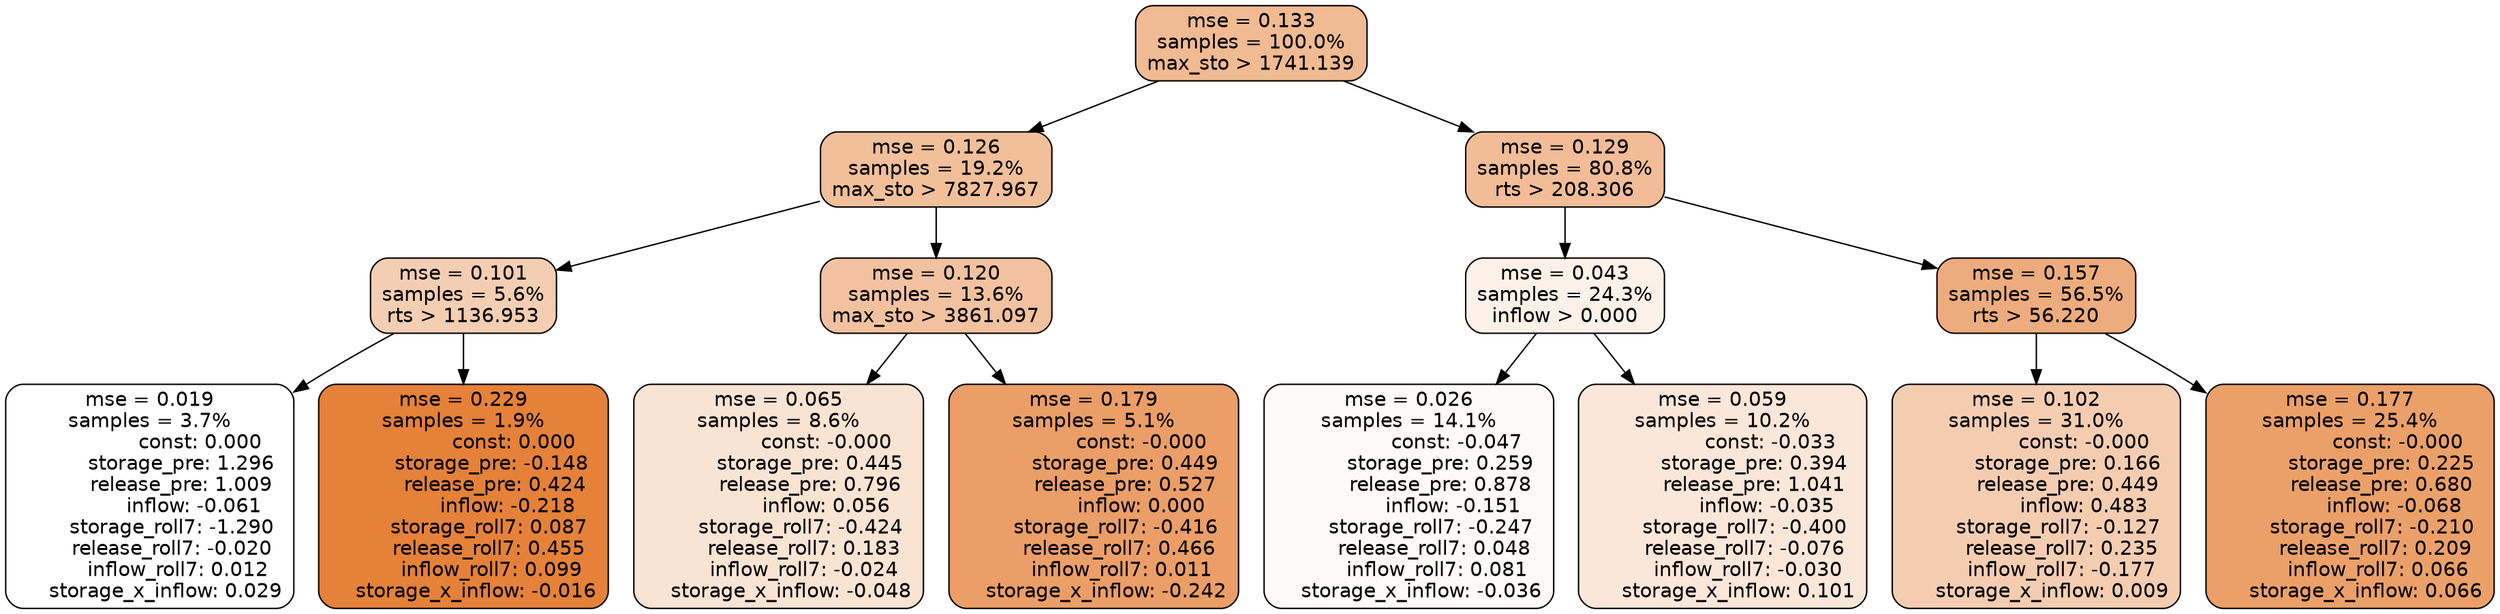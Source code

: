 digraph tree {
node [shape=rectangle, style="filled, rounded", color="black", fontname=helvetica] ;
edge [fontname=helvetica] ;
	"0" [label="mse = 0.133
samples = 100.0%
max_sto > 1741.139", fillcolor="#f0ba93"]
	"8" [label="mse = 0.126
samples = 19.2%
max_sto > 7827.967", fillcolor="#f1bf9a"]
	"1" [label="mse = 0.129
samples = 80.8%
rts > 208.306", fillcolor="#f1bc97"]
	"12" [label="mse = 0.101
samples = 5.6%
rts > 1136.953", fillcolor="#f4ceb2"]
	"9" [label="mse = 0.120
samples = 13.6%
max_sto > 3861.097", fillcolor="#f2c2a0"]
	"5" [label="mse = 0.043
samples = 24.3%
inflow > 0.000", fillcolor="#fcf1e9"]
	"2" [label="mse = 0.157
samples = 56.5%
rts > 56.220", fillcolor="#edac7d"]
	"14" [label="mse = 0.019
samples = 3.7%
                const: 0.000
          storage_pre: 1.296
          release_pre: 1.009
              inflow: -0.061
       storage_roll7: -1.290
       release_roll7: -0.020
         inflow_roll7: 0.012
     storage_x_inflow: 0.029", fillcolor="#ffffff"]
	"13" [label="mse = 0.229
samples = 1.9%
                const: 0.000
         storage_pre: -0.148
          release_pre: 0.424
              inflow: -0.218
        storage_roll7: 0.087
        release_roll7: 0.455
         inflow_roll7: 0.099
    storage_x_inflow: -0.016", fillcolor="#e58139"]
	"11" [label="mse = 0.065
samples = 8.6%
               const: -0.000
          storage_pre: 0.445
          release_pre: 0.796
               inflow: 0.056
       storage_roll7: -0.424
        release_roll7: 0.183
        inflow_roll7: -0.024
    storage_x_inflow: -0.048", fillcolor="#f9e3d3"]
	"10" [label="mse = 0.179
samples = 5.1%
               const: -0.000
          storage_pre: 0.449
          release_pre: 0.527
               inflow: 0.000
       storage_roll7: -0.416
        release_roll7: 0.466
         inflow_roll7: 0.011
    storage_x_inflow: -0.242", fillcolor="#eb9e67"]
	"6" [label="mse = 0.026
samples = 14.1%
               const: -0.047
          storage_pre: 0.259
          release_pre: 0.878
              inflow: -0.151
       storage_roll7: -0.247
        release_roll7: 0.048
         inflow_roll7: 0.081
    storage_x_inflow: -0.036", fillcolor="#fefaf8"]
	"7" [label="mse = 0.059
samples = 10.2%
               const: -0.033
          storage_pre: 0.394
          release_pre: 1.041
              inflow: -0.035
       storage_roll7: -0.400
       release_roll7: -0.076
        inflow_roll7: -0.030
     storage_x_inflow: 0.101", fillcolor="#fae7d9"]
	"3" [label="mse = 0.102
samples = 31.0%
               const: -0.000
          storage_pre: 0.166
          release_pre: 0.449
               inflow: 0.483
       storage_roll7: -0.127
        release_roll7: 0.235
        inflow_roll7: -0.177
     storage_x_inflow: 0.009", fillcolor="#f4cdb1"]
	"4" [label="mse = 0.177
samples = 25.4%
               const: -0.000
          storage_pre: 0.225
          release_pre: 0.680
              inflow: -0.068
       storage_roll7: -0.210
        release_roll7: 0.209
         inflow_roll7: 0.066
     storage_x_inflow: 0.066", fillcolor="#eba069"]

	"0" -> "1"
	"0" -> "8"
	"8" -> "9"
	"8" -> "12"
	"1" -> "2"
	"1" -> "5"
	"12" -> "13"
	"12" -> "14"
	"9" -> "10"
	"9" -> "11"
	"5" -> "6"
	"5" -> "7"
	"2" -> "3"
	"2" -> "4"
}